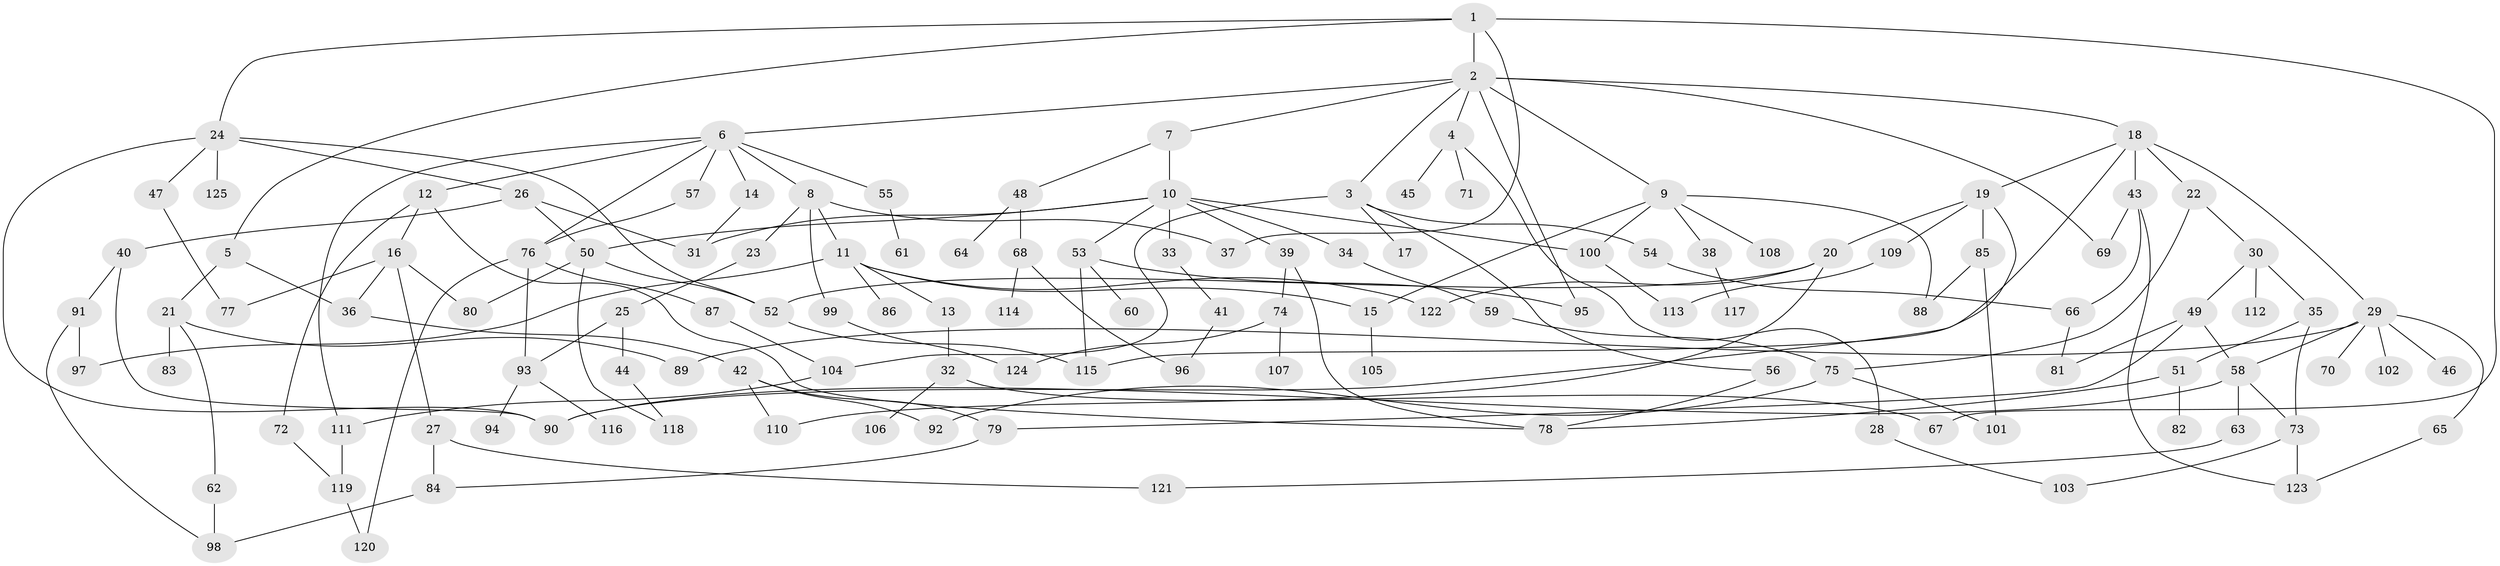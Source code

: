 // Generated by graph-tools (version 1.1) at 2025/34/03/09/25 02:34:34]
// undirected, 125 vertices, 176 edges
graph export_dot {
graph [start="1"]
  node [color=gray90,style=filled];
  1;
  2;
  3;
  4;
  5;
  6;
  7;
  8;
  9;
  10;
  11;
  12;
  13;
  14;
  15;
  16;
  17;
  18;
  19;
  20;
  21;
  22;
  23;
  24;
  25;
  26;
  27;
  28;
  29;
  30;
  31;
  32;
  33;
  34;
  35;
  36;
  37;
  38;
  39;
  40;
  41;
  42;
  43;
  44;
  45;
  46;
  47;
  48;
  49;
  50;
  51;
  52;
  53;
  54;
  55;
  56;
  57;
  58;
  59;
  60;
  61;
  62;
  63;
  64;
  65;
  66;
  67;
  68;
  69;
  70;
  71;
  72;
  73;
  74;
  75;
  76;
  77;
  78;
  79;
  80;
  81;
  82;
  83;
  84;
  85;
  86;
  87;
  88;
  89;
  90;
  91;
  92;
  93;
  94;
  95;
  96;
  97;
  98;
  99;
  100;
  101;
  102;
  103;
  104;
  105;
  106;
  107;
  108;
  109;
  110;
  111;
  112;
  113;
  114;
  115;
  116;
  117;
  118;
  119;
  120;
  121;
  122;
  123;
  124;
  125;
  1 -- 2;
  1 -- 5;
  1 -- 24;
  1 -- 37;
  1 -- 67;
  2 -- 3;
  2 -- 4;
  2 -- 6;
  2 -- 7;
  2 -- 9;
  2 -- 18;
  2 -- 95;
  2 -- 69;
  3 -- 17;
  3 -- 54;
  3 -- 56;
  3 -- 104;
  4 -- 28;
  4 -- 45;
  4 -- 71;
  5 -- 21;
  5 -- 36;
  6 -- 8;
  6 -- 12;
  6 -- 14;
  6 -- 55;
  6 -- 57;
  6 -- 76;
  6 -- 111;
  7 -- 10;
  7 -- 48;
  8 -- 11;
  8 -- 23;
  8 -- 99;
  8 -- 37;
  9 -- 38;
  9 -- 88;
  9 -- 100;
  9 -- 108;
  9 -- 15;
  10 -- 33;
  10 -- 34;
  10 -- 39;
  10 -- 50;
  10 -- 53;
  10 -- 100;
  10 -- 31;
  11 -- 13;
  11 -- 15;
  11 -- 86;
  11 -- 97;
  11 -- 122;
  12 -- 16;
  12 -- 72;
  12 -- 78;
  13 -- 32;
  14 -- 31;
  15 -- 105;
  16 -- 27;
  16 -- 77;
  16 -- 80;
  16 -- 36;
  18 -- 19;
  18 -- 22;
  18 -- 29;
  18 -- 43;
  18 -- 115;
  19 -- 20;
  19 -- 85;
  19 -- 109;
  19 -- 90;
  20 -- 122;
  20 -- 52;
  20 -- 110;
  21 -- 62;
  21 -- 83;
  21 -- 89;
  22 -- 30;
  22 -- 75;
  23 -- 25;
  24 -- 26;
  24 -- 47;
  24 -- 90;
  24 -- 125;
  24 -- 52;
  25 -- 44;
  25 -- 93;
  26 -- 40;
  26 -- 50;
  26 -- 31;
  27 -- 84;
  27 -- 121;
  28 -- 103;
  29 -- 46;
  29 -- 58;
  29 -- 65;
  29 -- 70;
  29 -- 102;
  29 -- 89;
  30 -- 35;
  30 -- 49;
  30 -- 112;
  32 -- 67;
  32 -- 106;
  33 -- 41;
  34 -- 59;
  35 -- 51;
  35 -- 73;
  36 -- 42;
  38 -- 117;
  39 -- 74;
  39 -- 78;
  40 -- 91;
  40 -- 90;
  41 -- 96;
  42 -- 79;
  42 -- 92;
  42 -- 110;
  43 -- 66;
  43 -- 69;
  43 -- 123;
  44 -- 118;
  47 -- 77;
  48 -- 64;
  48 -- 68;
  49 -- 81;
  49 -- 79;
  49 -- 58;
  50 -- 52;
  50 -- 118;
  50 -- 80;
  51 -- 82;
  51 -- 78;
  52 -- 115;
  53 -- 60;
  53 -- 95;
  53 -- 115;
  54 -- 66;
  55 -- 61;
  56 -- 78;
  57 -- 76;
  58 -- 63;
  58 -- 73;
  58 -- 90;
  59 -- 75;
  62 -- 98;
  63 -- 121;
  65 -- 123;
  66 -- 81;
  68 -- 96;
  68 -- 114;
  72 -- 119;
  73 -- 123;
  73 -- 103;
  74 -- 107;
  74 -- 124;
  75 -- 101;
  75 -- 92;
  76 -- 87;
  76 -- 120;
  76 -- 93;
  79 -- 84;
  84 -- 98;
  85 -- 101;
  85 -- 88;
  87 -- 104;
  91 -- 98;
  91 -- 97;
  93 -- 94;
  93 -- 116;
  99 -- 124;
  100 -- 113;
  104 -- 111;
  109 -- 113;
  111 -- 119;
  119 -- 120;
}
